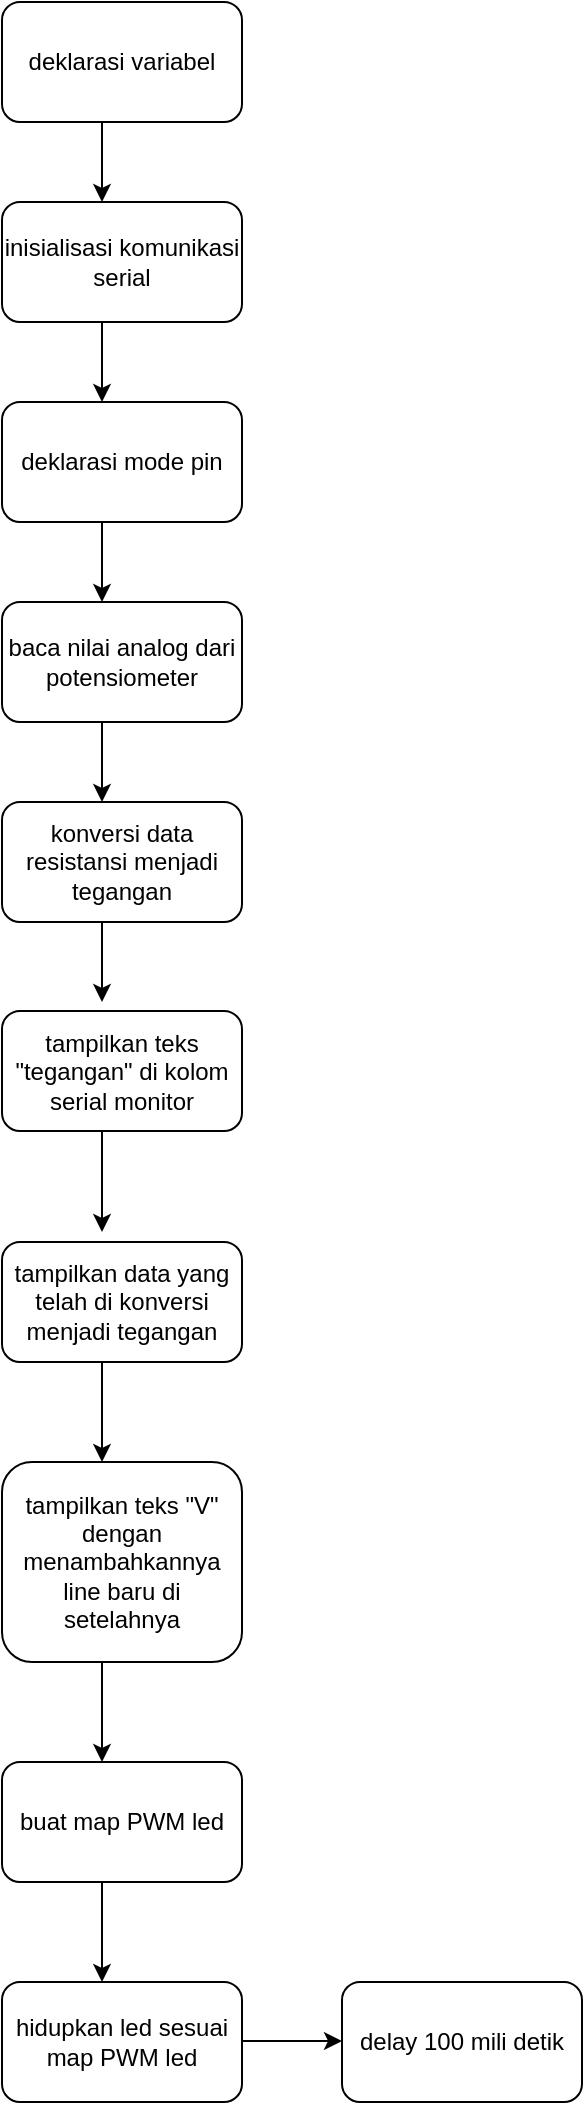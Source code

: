 <mxfile version="24.7.17">
  <diagram name="Page-1" id="HIbboXZ_vp0SEyaZXY4H">
    <mxGraphModel dx="1221" dy="618" grid="1" gridSize="10" guides="1" tooltips="1" connect="1" arrows="1" fold="1" page="1" pageScale="1" pageWidth="827" pageHeight="1169" math="0" shadow="0">
      <root>
        <mxCell id="0" />
        <mxCell id="1" parent="0" />
        <mxCell id="vxcRZHvHTZG35xcLbioa-1" value="deklarasi variabel" style="rounded=1;whiteSpace=wrap;html=1;" vertex="1" parent="1">
          <mxGeometry x="340" y="20" width="120" height="60" as="geometry" />
        </mxCell>
        <mxCell id="vxcRZHvHTZG35xcLbioa-2" value="" style="endArrow=classic;html=1;rounded=0;" edge="1" parent="1">
          <mxGeometry width="50" height="50" relative="1" as="geometry">
            <mxPoint x="390" y="80" as="sourcePoint" />
            <mxPoint x="390" y="120" as="targetPoint" />
          </mxGeometry>
        </mxCell>
        <mxCell id="vxcRZHvHTZG35xcLbioa-3" value="inisialisasi komunikasi serial" style="rounded=1;whiteSpace=wrap;html=1;" vertex="1" parent="1">
          <mxGeometry x="340" y="120" width="120" height="60" as="geometry" />
        </mxCell>
        <mxCell id="vxcRZHvHTZG35xcLbioa-4" value="" style="endArrow=classic;html=1;rounded=0;" edge="1" parent="1">
          <mxGeometry width="50" height="50" relative="1" as="geometry">
            <mxPoint x="390" y="180" as="sourcePoint" />
            <mxPoint x="390" y="220" as="targetPoint" />
          </mxGeometry>
        </mxCell>
        <mxCell id="vxcRZHvHTZG35xcLbioa-5" value="deklarasi mode pin" style="rounded=1;whiteSpace=wrap;html=1;" vertex="1" parent="1">
          <mxGeometry x="340" y="220" width="120" height="60" as="geometry" />
        </mxCell>
        <mxCell id="vxcRZHvHTZG35xcLbioa-6" value="" style="endArrow=classic;html=1;rounded=0;" edge="1" parent="1">
          <mxGeometry width="50" height="50" relative="1" as="geometry">
            <mxPoint x="390" y="280" as="sourcePoint" />
            <mxPoint x="390" y="320" as="targetPoint" />
            <Array as="points">
              <mxPoint x="390" y="290" />
            </Array>
          </mxGeometry>
        </mxCell>
        <mxCell id="vxcRZHvHTZG35xcLbioa-7" value="baca nilai analog dari potensiometer" style="rounded=1;whiteSpace=wrap;html=1;" vertex="1" parent="1">
          <mxGeometry x="340" y="320" width="120" height="60" as="geometry" />
        </mxCell>
        <mxCell id="vxcRZHvHTZG35xcLbioa-8" value="" style="endArrow=classic;html=1;rounded=0;" edge="1" parent="1">
          <mxGeometry width="50" height="50" relative="1" as="geometry">
            <mxPoint x="390" y="380" as="sourcePoint" />
            <mxPoint x="390" y="420" as="targetPoint" />
            <Array as="points">
              <mxPoint x="390" y="390" />
            </Array>
          </mxGeometry>
        </mxCell>
        <mxCell id="vxcRZHvHTZG35xcLbioa-9" value="konversi data resistansi menjadi tegangan" style="rounded=1;whiteSpace=wrap;html=1;" vertex="1" parent="1">
          <mxGeometry x="340" y="420" width="120" height="60" as="geometry" />
        </mxCell>
        <mxCell id="vxcRZHvHTZG35xcLbioa-14" value="" style="endArrow=classic;html=1;rounded=0;" edge="1" parent="1">
          <mxGeometry width="50" height="50" relative="1" as="geometry">
            <mxPoint x="390" y="480" as="sourcePoint" />
            <mxPoint x="390" y="520" as="targetPoint" />
            <Array as="points">
              <mxPoint x="390" y="490" />
            </Array>
          </mxGeometry>
        </mxCell>
        <mxCell id="vxcRZHvHTZG35xcLbioa-15" value="delay 100 mili detik" style="rounded=1;whiteSpace=wrap;html=1;" vertex="1" parent="1">
          <mxGeometry x="510" y="1010" width="120" height="60" as="geometry" />
        </mxCell>
        <mxCell id="vxcRZHvHTZG35xcLbioa-16" value="tampilkan teks &quot;tegangan&quot; di kolom serial monitor" style="rounded=1;whiteSpace=wrap;html=1;" vertex="1" parent="1">
          <mxGeometry x="340" y="524.5" width="120" height="60" as="geometry" />
        </mxCell>
        <mxCell id="vxcRZHvHTZG35xcLbioa-17" value="" style="endArrow=classic;html=1;rounded=0;" edge="1" parent="1">
          <mxGeometry width="50" height="50" relative="1" as="geometry">
            <mxPoint x="390" y="585" as="sourcePoint" />
            <mxPoint x="390" y="635" as="targetPoint" />
          </mxGeometry>
        </mxCell>
        <mxCell id="vxcRZHvHTZG35xcLbioa-18" value="tampilkan data yang telah di konversi menjadi tegangan" style="rounded=1;whiteSpace=wrap;html=1;" vertex="1" parent="1">
          <mxGeometry x="340" y="640" width="120" height="60" as="geometry" />
        </mxCell>
        <mxCell id="vxcRZHvHTZG35xcLbioa-19" value="" style="endArrow=classic;html=1;rounded=0;" edge="1" parent="1">
          <mxGeometry width="50" height="50" relative="1" as="geometry">
            <mxPoint x="390" y="700" as="sourcePoint" />
            <mxPoint x="390" y="750" as="targetPoint" />
          </mxGeometry>
        </mxCell>
        <mxCell id="vxcRZHvHTZG35xcLbioa-20" value="tampilkan teks &quot;V&quot; dengan menambahkannya line baru di setelahnya" style="rounded=1;whiteSpace=wrap;html=1;" vertex="1" parent="1">
          <mxGeometry x="340" y="750" width="120" height="100" as="geometry" />
        </mxCell>
        <mxCell id="vxcRZHvHTZG35xcLbioa-21" value="buat map PWM led" style="rounded=1;whiteSpace=wrap;html=1;" vertex="1" parent="1">
          <mxGeometry x="340" y="900" width="120" height="60" as="geometry" />
        </mxCell>
        <mxCell id="vxcRZHvHTZG35xcLbioa-22" value="" style="endArrow=classic;html=1;rounded=0;" edge="1" parent="1">
          <mxGeometry width="50" height="50" relative="1" as="geometry">
            <mxPoint x="390" y="850" as="sourcePoint" />
            <mxPoint x="390" y="900" as="targetPoint" />
          </mxGeometry>
        </mxCell>
        <mxCell id="vxcRZHvHTZG35xcLbioa-23" value="" style="endArrow=classic;html=1;rounded=0;" edge="1" parent="1">
          <mxGeometry width="50" height="50" relative="1" as="geometry">
            <mxPoint x="390" y="960" as="sourcePoint" />
            <mxPoint x="390" y="1010" as="targetPoint" />
          </mxGeometry>
        </mxCell>
        <mxCell id="vxcRZHvHTZG35xcLbioa-24" value="hidupkan led sesuai map PWM led" style="rounded=1;whiteSpace=wrap;html=1;" vertex="1" parent="1">
          <mxGeometry x="340" y="1010" width="120" height="60" as="geometry" />
        </mxCell>
        <mxCell id="vxcRZHvHTZG35xcLbioa-25" value="" style="endArrow=classic;html=1;rounded=0;" edge="1" parent="1">
          <mxGeometry width="50" height="50" relative="1" as="geometry">
            <mxPoint x="460" y="1039.5" as="sourcePoint" />
            <mxPoint x="510" y="1039.5" as="targetPoint" />
          </mxGeometry>
        </mxCell>
      </root>
    </mxGraphModel>
  </diagram>
</mxfile>
